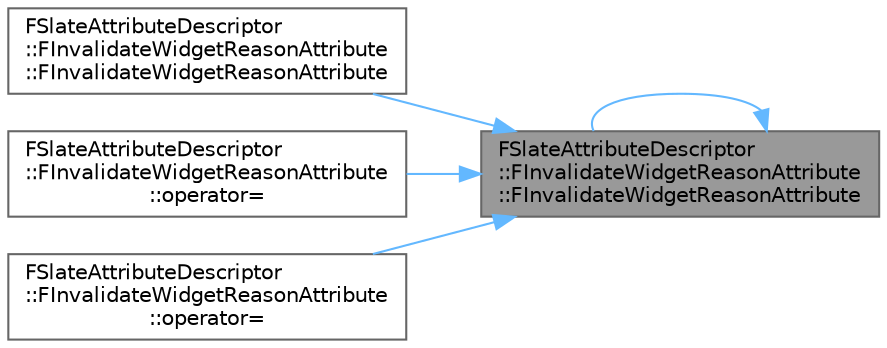 digraph "FSlateAttributeDescriptor::FInvalidateWidgetReasonAttribute::FInvalidateWidgetReasonAttribute"
{
 // INTERACTIVE_SVG=YES
 // LATEX_PDF_SIZE
  bgcolor="transparent";
  edge [fontname=Helvetica,fontsize=10,labelfontname=Helvetica,labelfontsize=10];
  node [fontname=Helvetica,fontsize=10,shape=box,height=0.2,width=0.4];
  rankdir="RL";
  Node1 [id="Node000001",label="FSlateAttributeDescriptor\l::FInvalidateWidgetReasonAttribute\l::FInvalidateWidgetReasonAttribute",height=0.2,width=0.4,color="gray40", fillcolor="grey60", style="filled", fontcolor="black",tooltip=" "];
  Node1 -> Node1 [id="edge1_Node000001_Node000001",dir="back",color="steelblue1",style="solid",tooltip=" "];
  Node1 -> Node2 [id="edge2_Node000001_Node000002",dir="back",color="steelblue1",style="solid",tooltip=" "];
  Node2 [id="Node000002",label="FSlateAttributeDescriptor\l::FInvalidateWidgetReasonAttribute\l::FInvalidateWidgetReasonAttribute",height=0.2,width=0.4,color="grey40", fillcolor="white", style="filled",URL="$da/d3e/structFSlateAttributeDescriptor_1_1FInvalidateWidgetReasonAttribute.html#a8885ef7460099955408909c970c08df7",tooltip=" "];
  Node1 -> Node3 [id="edge3_Node000001_Node000003",dir="back",color="steelblue1",style="solid",tooltip=" "];
  Node3 [id="Node000003",label="FSlateAttributeDescriptor\l::FInvalidateWidgetReasonAttribute\l::operator=",height=0.2,width=0.4,color="grey40", fillcolor="white", style="filled",URL="$da/d3e/structFSlateAttributeDescriptor_1_1FInvalidateWidgetReasonAttribute.html#a2b446ffa3f76aa0467e73d130e19615d",tooltip=" "];
  Node1 -> Node4 [id="edge4_Node000001_Node000004",dir="back",color="steelblue1",style="solid",tooltip=" "];
  Node4 [id="Node000004",label="FSlateAttributeDescriptor\l::FInvalidateWidgetReasonAttribute\l::operator=",height=0.2,width=0.4,color="grey40", fillcolor="white", style="filled",URL="$da/d3e/structFSlateAttributeDescriptor_1_1FInvalidateWidgetReasonAttribute.html#a9cb11d0dc7cd1e010e68834e72e6dd3c",tooltip=" "];
}
